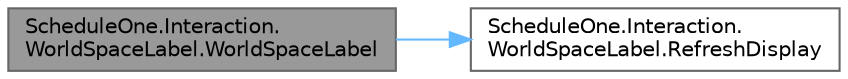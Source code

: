 digraph "ScheduleOne.Interaction.WorldSpaceLabel.WorldSpaceLabel"
{
 // LATEX_PDF_SIZE
  bgcolor="transparent";
  edge [fontname=Helvetica,fontsize=10,labelfontname=Helvetica,labelfontsize=10];
  node [fontname=Helvetica,fontsize=10,shape=box,height=0.2,width=0.4];
  rankdir="LR";
  Node1 [id="Node000001",label="ScheduleOne.Interaction.\lWorldSpaceLabel.WorldSpaceLabel",height=0.2,width=0.4,color="gray40", fillcolor="grey60", style="filled", fontcolor="black",tooltip=" "];
  Node1 -> Node2 [id="edge1_Node000001_Node000002",color="steelblue1",style="solid",tooltip=" "];
  Node2 [id="Node000002",label="ScheduleOne.Interaction.\lWorldSpaceLabel.RefreshDisplay",height=0.2,width=0.4,color="grey40", fillcolor="white", style="filled",URL="$class_schedule_one_1_1_interaction_1_1_world_space_label.html#afb33265493fc503a10641eed720d1d95",tooltip=" "];
}

